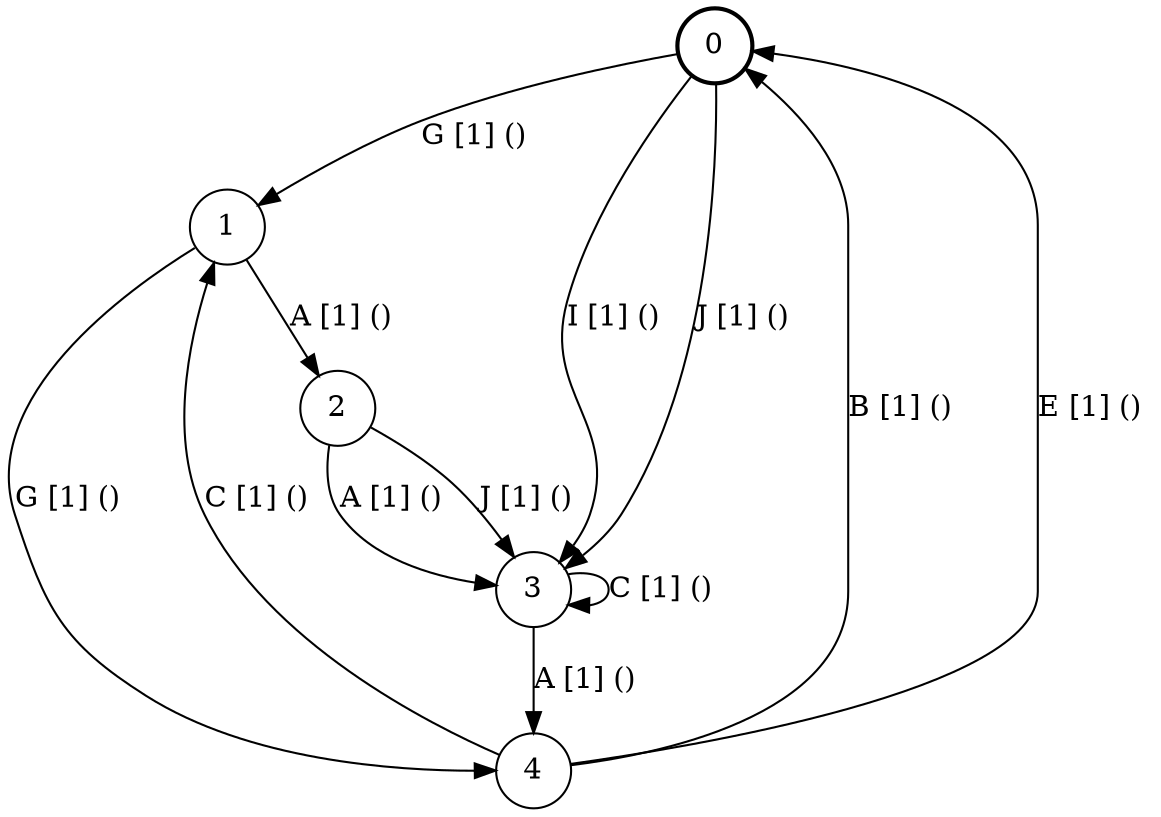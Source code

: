 # generated file, don't try to modify
# command: dot -Tpng <filename> > tree.png
digraph Automaton {
    node [shape = circle];
    0 [style = "bold"];
    0 -> 1 [label = "G [1] () "];
    0 -> 3 [label = "I [1] () "];
    0 -> 3 [label = "J [1] () "];
    1 -> 2 [label = "A [1] () "];
    1 -> 4 [label = "G [1] () "];
    2 -> 3 [label = "A [1] () "];
    2 -> 3 [label = "J [1] () "];
    3 -> 4 [label = "A [1] () "];
    3 -> 3 [label = "C [1] () "];
    4 -> 0 [label = "B [1] () "];
    4 -> 1 [label = "C [1] () "];
    4 -> 0 [label = "E [1] () "];
}
